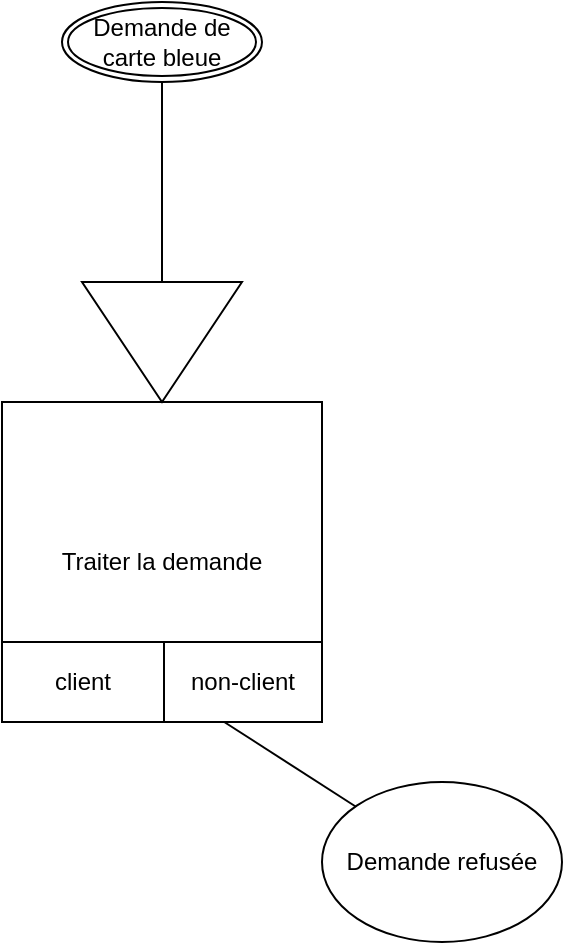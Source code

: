 <mxfile version="14.1.8" type="github">
  <diagram id="lDJxzJ-SNwr0Hjrm1M_N" name="Page-1">
    <mxGraphModel dx="1350" dy="804" grid="1" gridSize="10" guides="1" tooltips="1" connect="1" arrows="1" fold="1" page="1" pageScale="1" pageWidth="850" pageHeight="1100" math="0" shadow="0">
      <root>
        <mxCell id="0" />
        <mxCell id="1" parent="0" />
        <mxCell id="vPLojuVNxkRnchhj4tGB-61" style="edgeStyle=orthogonalEdgeStyle;rounded=0;orthogonalLoop=1;jettySize=auto;html=1;endArrow=none;endFill=0;" edge="1" parent="1" source="vPLojuVNxkRnchhj4tGB-53" target="vPLojuVNxkRnchhj4tGB-56">
          <mxGeometry relative="1" as="geometry" />
        </mxCell>
        <mxCell id="vPLojuVNxkRnchhj4tGB-53" value="Demande de carte bleue" style="ellipse;shape=doubleEllipse;margin=3;whiteSpace=wrap;html=1;align=center;" vertex="1" parent="1">
          <mxGeometry x="220" y="120" width="100" height="40" as="geometry" />
        </mxCell>
        <mxCell id="vPLojuVNxkRnchhj4tGB-54" value="" style="group" vertex="1" connectable="0" parent="1">
          <mxGeometry x="190" y="260" width="160" height="220" as="geometry" />
        </mxCell>
        <mxCell id="vPLojuVNxkRnchhj4tGB-55" value="Traiter la demande" style="whiteSpace=wrap;html=1;aspect=fixed;" vertex="1" parent="vPLojuVNxkRnchhj4tGB-54">
          <mxGeometry y="60" width="160" height="160" as="geometry" />
        </mxCell>
        <mxCell id="vPLojuVNxkRnchhj4tGB-56" value="" style="triangle;whiteSpace=wrap;html=1;rotation=0;direction=south;" vertex="1" parent="vPLojuVNxkRnchhj4tGB-54">
          <mxGeometry x="40" width="80" height="60" as="geometry" />
        </mxCell>
        <mxCell id="vPLojuVNxkRnchhj4tGB-57" value="" style="shape=table;html=1;whiteSpace=wrap;startSize=0;container=1;collapsible=0;childLayout=tableLayout;" vertex="1" parent="vPLojuVNxkRnchhj4tGB-54">
          <mxGeometry y="180" width="160" height="40" as="geometry" />
        </mxCell>
        <mxCell id="vPLojuVNxkRnchhj4tGB-58" value="" style="shape=partialRectangle;html=1;whiteSpace=wrap;collapsible=0;dropTarget=0;pointerEvents=0;fillColor=none;top=0;left=0;bottom=0;right=0;points=[[0,0.5],[1,0.5]];portConstraint=eastwest;" vertex="1" parent="vPLojuVNxkRnchhj4tGB-57">
          <mxGeometry width="160" height="40" as="geometry" />
        </mxCell>
        <mxCell id="vPLojuVNxkRnchhj4tGB-59" value="client" style="shape=partialRectangle;html=1;whiteSpace=wrap;connectable=0;fillColor=none;top=0;left=0;bottom=0;right=0;overflow=hidden;" vertex="1" parent="vPLojuVNxkRnchhj4tGB-58">
          <mxGeometry width="81" height="40" as="geometry" />
        </mxCell>
        <mxCell id="vPLojuVNxkRnchhj4tGB-60" value="non-client" style="shape=partialRectangle;html=1;whiteSpace=wrap;connectable=0;fillColor=none;top=0;left=0;bottom=0;right=0;overflow=hidden;" vertex="1" parent="vPLojuVNxkRnchhj4tGB-58">
          <mxGeometry x="81" width="79" height="40" as="geometry" />
        </mxCell>
        <mxCell id="vPLojuVNxkRnchhj4tGB-62" value="Demande refusée" style="ellipse;whiteSpace=wrap;html=1;" vertex="1" parent="1">
          <mxGeometry x="350" y="510" width="120" height="80" as="geometry" />
        </mxCell>
        <mxCell id="vPLojuVNxkRnchhj4tGB-63" style="rounded=0;orthogonalLoop=1;jettySize=auto;html=1;endArrow=none;endFill=0;" edge="1" parent="1" source="vPLojuVNxkRnchhj4tGB-58" target="vPLojuVNxkRnchhj4tGB-62">
          <mxGeometry relative="1" as="geometry" />
        </mxCell>
      </root>
    </mxGraphModel>
  </diagram>
</mxfile>
